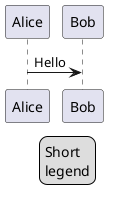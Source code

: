 ' 1.10 Legend the diagram, PlantUML Language Reference Guide (V8037, p. 7)
@startuml

Alice -> Bob : Hello
legend right
    Short
    legend
endlegend

@enduml
